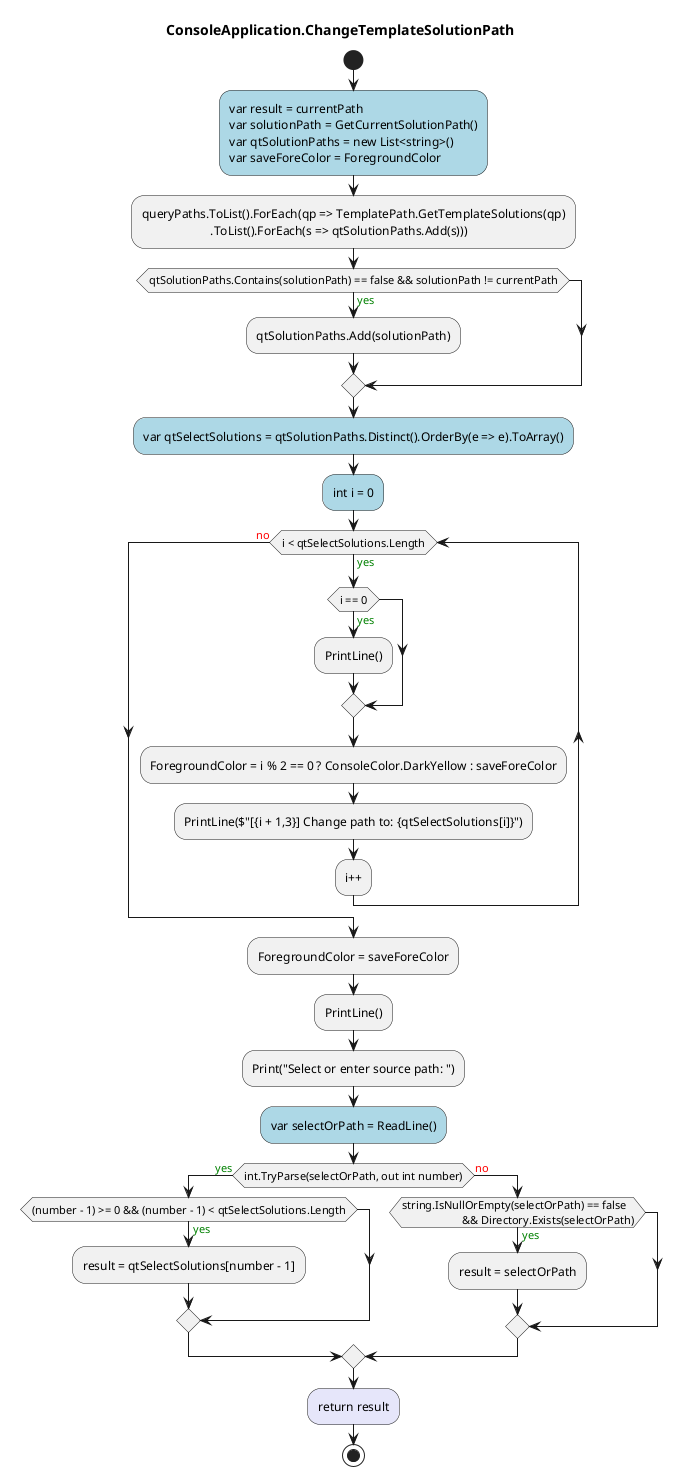 @startuml ConsoleApplication.ChangeTemplateSolutionPath
title ConsoleApplication.ChangeTemplateSolutionPath
start
#LightBlue:var result = currentPath
var solutionPath = GetCurrentSolutionPath()
var qtSolutionPaths = new List<string>()
var saveForeColor = ForegroundColor;
:queryPaths.ToList().ForEach(qp => TemplatePath.GetTemplateSolutions(qp)
                      .ToList().ForEach(s => qtSolutionPaths.Add(s)));
if (qtSolutionPaths.Contains(solutionPath) == false && solutionPath != currentPath) then (<color:green>yes)
    :qtSolutionPaths.Add(solutionPath);
endif
#LightBlue:var qtSelectSolutions = qtSolutionPaths.Distinct().OrderBy(e => e).ToArray();
#LightBlue:int i = 0;
while (i < qtSelectSolutions.Length) is (<color:green>yes)
    if (i == 0) then (<color:green>yes)
      :PrintLine();
    endif
    :ForegroundColor = i % 2 == 0 ? ConsoleColor.DarkYellow : saveForeColor;
    :PrintLine($"[{i + 1,3}] Change path to: {qtSelectSolutions[i]}");
:i++;
endwhile (<color:red>no)
:ForegroundColor = saveForeColor;
:PrintLine();
:Print("Select or enter source path: ");
#LightBlue:var selectOrPath = ReadLine();
if (int.TryParse(selectOrPath, out int number)) then (<color:green>yes)
    if ((number - 1) >= 0 && (number - 1) < qtSelectSolutions.Length) then (<color:green>yes)
        :result = qtSelectSolutions[number - 1];
    endif
  else (<color:red>no)
    if (string.IsNullOrEmpty(selectOrPath) == false
                     && Directory.Exists(selectOrPath)) then (<color:green>yes)
        :result = selectOrPath;
    endif
endif
#Lavender:return result;
stop
@enduml
